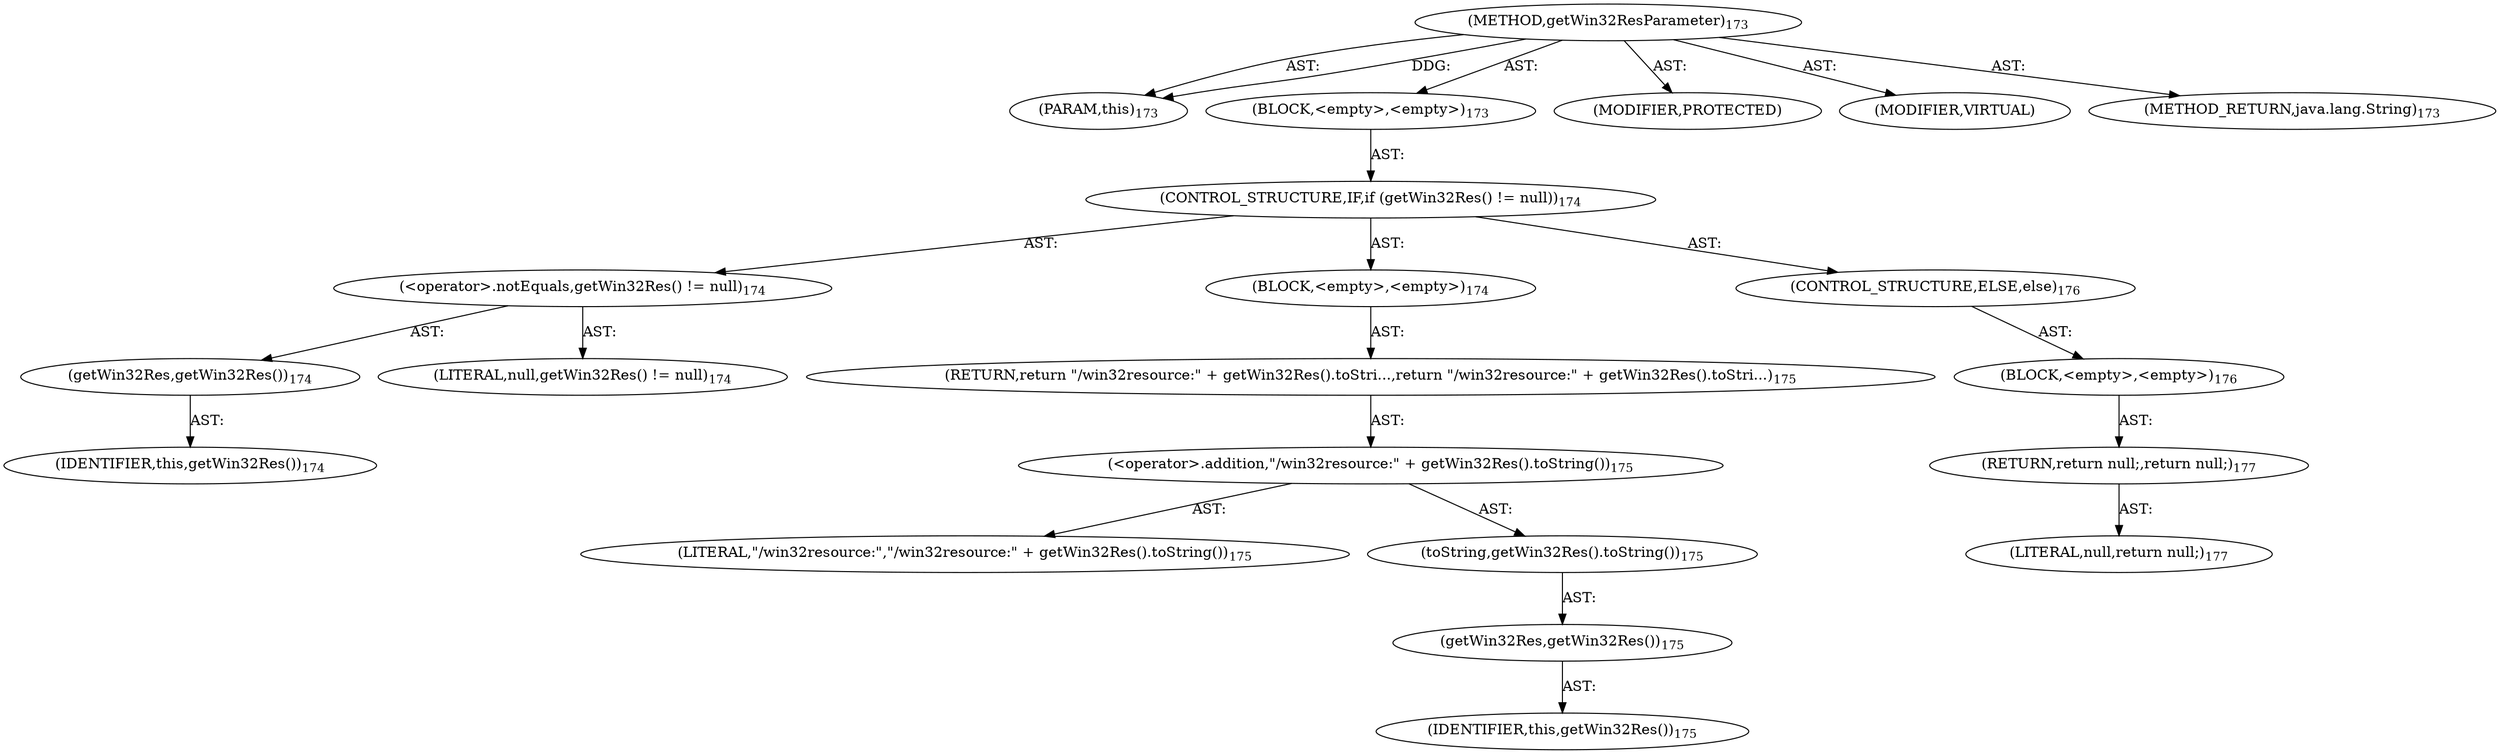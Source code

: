 digraph "getWin32ResParameter" {  
"111669149698" [label = <(METHOD,getWin32ResParameter)<SUB>173</SUB>> ]
"115964116993" [label = <(PARAM,this)<SUB>173</SUB>> ]
"25769803778" [label = <(BLOCK,&lt;empty&gt;,&lt;empty&gt;)<SUB>173</SUB>> ]
"47244640256" [label = <(CONTROL_STRUCTURE,IF,if (getWin32Res() != null))<SUB>174</SUB>> ]
"30064771093" [label = <(&lt;operator&gt;.notEquals,getWin32Res() != null)<SUB>174</SUB>> ]
"30064771094" [label = <(getWin32Res,getWin32Res())<SUB>174</SUB>> ]
"68719476737" [label = <(IDENTIFIER,this,getWin32Res())<SUB>174</SUB>> ]
"90194313226" [label = <(LITERAL,null,getWin32Res() != null)<SUB>174</SUB>> ]
"25769803779" [label = <(BLOCK,&lt;empty&gt;,&lt;empty&gt;)<SUB>174</SUB>> ]
"146028888064" [label = <(RETURN,return &quot;/win32resource:&quot; + getWin32Res().toStri...,return &quot;/win32resource:&quot; + getWin32Res().toStri...)<SUB>175</SUB>> ]
"30064771095" [label = <(&lt;operator&gt;.addition,&quot;/win32resource:&quot; + getWin32Res().toString())<SUB>175</SUB>> ]
"90194313227" [label = <(LITERAL,&quot;/win32resource:&quot;,&quot;/win32resource:&quot; + getWin32Res().toString())<SUB>175</SUB>> ]
"30064771096" [label = <(toString,getWin32Res().toString())<SUB>175</SUB>> ]
"30064771097" [label = <(getWin32Res,getWin32Res())<SUB>175</SUB>> ]
"68719476738" [label = <(IDENTIFIER,this,getWin32Res())<SUB>175</SUB>> ]
"47244640257" [label = <(CONTROL_STRUCTURE,ELSE,else)<SUB>176</SUB>> ]
"25769803780" [label = <(BLOCK,&lt;empty&gt;,&lt;empty&gt;)<SUB>176</SUB>> ]
"146028888065" [label = <(RETURN,return null;,return null;)<SUB>177</SUB>> ]
"90194313228" [label = <(LITERAL,null,return null;)<SUB>177</SUB>> ]
"133143986186" [label = <(MODIFIER,PROTECTED)> ]
"133143986187" [label = <(MODIFIER,VIRTUAL)> ]
"128849018882" [label = <(METHOD_RETURN,java.lang.String)<SUB>173</SUB>> ]
  "111669149698" -> "115964116993"  [ label = "AST: "] 
  "111669149698" -> "25769803778"  [ label = "AST: "] 
  "111669149698" -> "133143986186"  [ label = "AST: "] 
  "111669149698" -> "133143986187"  [ label = "AST: "] 
  "111669149698" -> "128849018882"  [ label = "AST: "] 
  "25769803778" -> "47244640256"  [ label = "AST: "] 
  "47244640256" -> "30064771093"  [ label = "AST: "] 
  "47244640256" -> "25769803779"  [ label = "AST: "] 
  "47244640256" -> "47244640257"  [ label = "AST: "] 
  "30064771093" -> "30064771094"  [ label = "AST: "] 
  "30064771093" -> "90194313226"  [ label = "AST: "] 
  "30064771094" -> "68719476737"  [ label = "AST: "] 
  "25769803779" -> "146028888064"  [ label = "AST: "] 
  "146028888064" -> "30064771095"  [ label = "AST: "] 
  "30064771095" -> "90194313227"  [ label = "AST: "] 
  "30064771095" -> "30064771096"  [ label = "AST: "] 
  "30064771096" -> "30064771097"  [ label = "AST: "] 
  "30064771097" -> "68719476738"  [ label = "AST: "] 
  "47244640257" -> "25769803780"  [ label = "AST: "] 
  "25769803780" -> "146028888065"  [ label = "AST: "] 
  "146028888065" -> "90194313228"  [ label = "AST: "] 
  "111669149698" -> "115964116993"  [ label = "DDG: "] 
}
